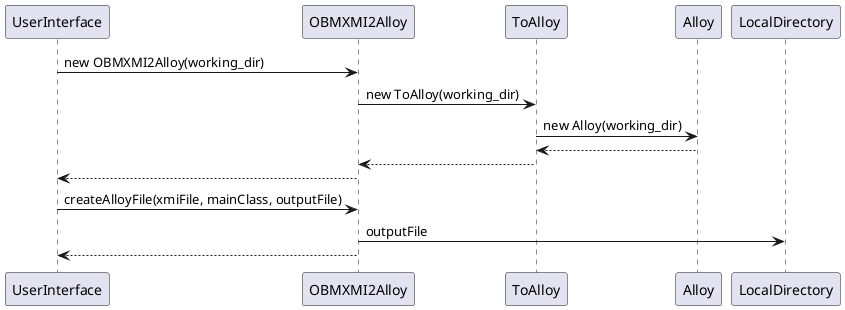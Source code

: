 @startuml
participant UserInterface [[https://ontological-behavior-modeling.github.io/tester/edu/gatech/gtri/obm/translator/alloy/userinterface/UserInterface.html]]
UserInterface -> OBMXMI2Alloy: new OBMXMI2Alloy(working_dir)
OBMXMI2Alloy -> ToAlloy: new ToAlloy(working_dir)
ToAlloy -> Alloy: new Alloy(working_dir)
Alloy --> ToAlloy
ToAlloy --> OBMXMI2Alloy
OBMXMI2Alloy --> UserInterface

UserInterface -> OBMXMI2Alloy: createAlloyFile(xmiFile, mainClass, outputFile)
OBMXMI2Alloy -> LocalDirectory: outputFile
OBMXMI2Alloy --> UserInterface
@enduml